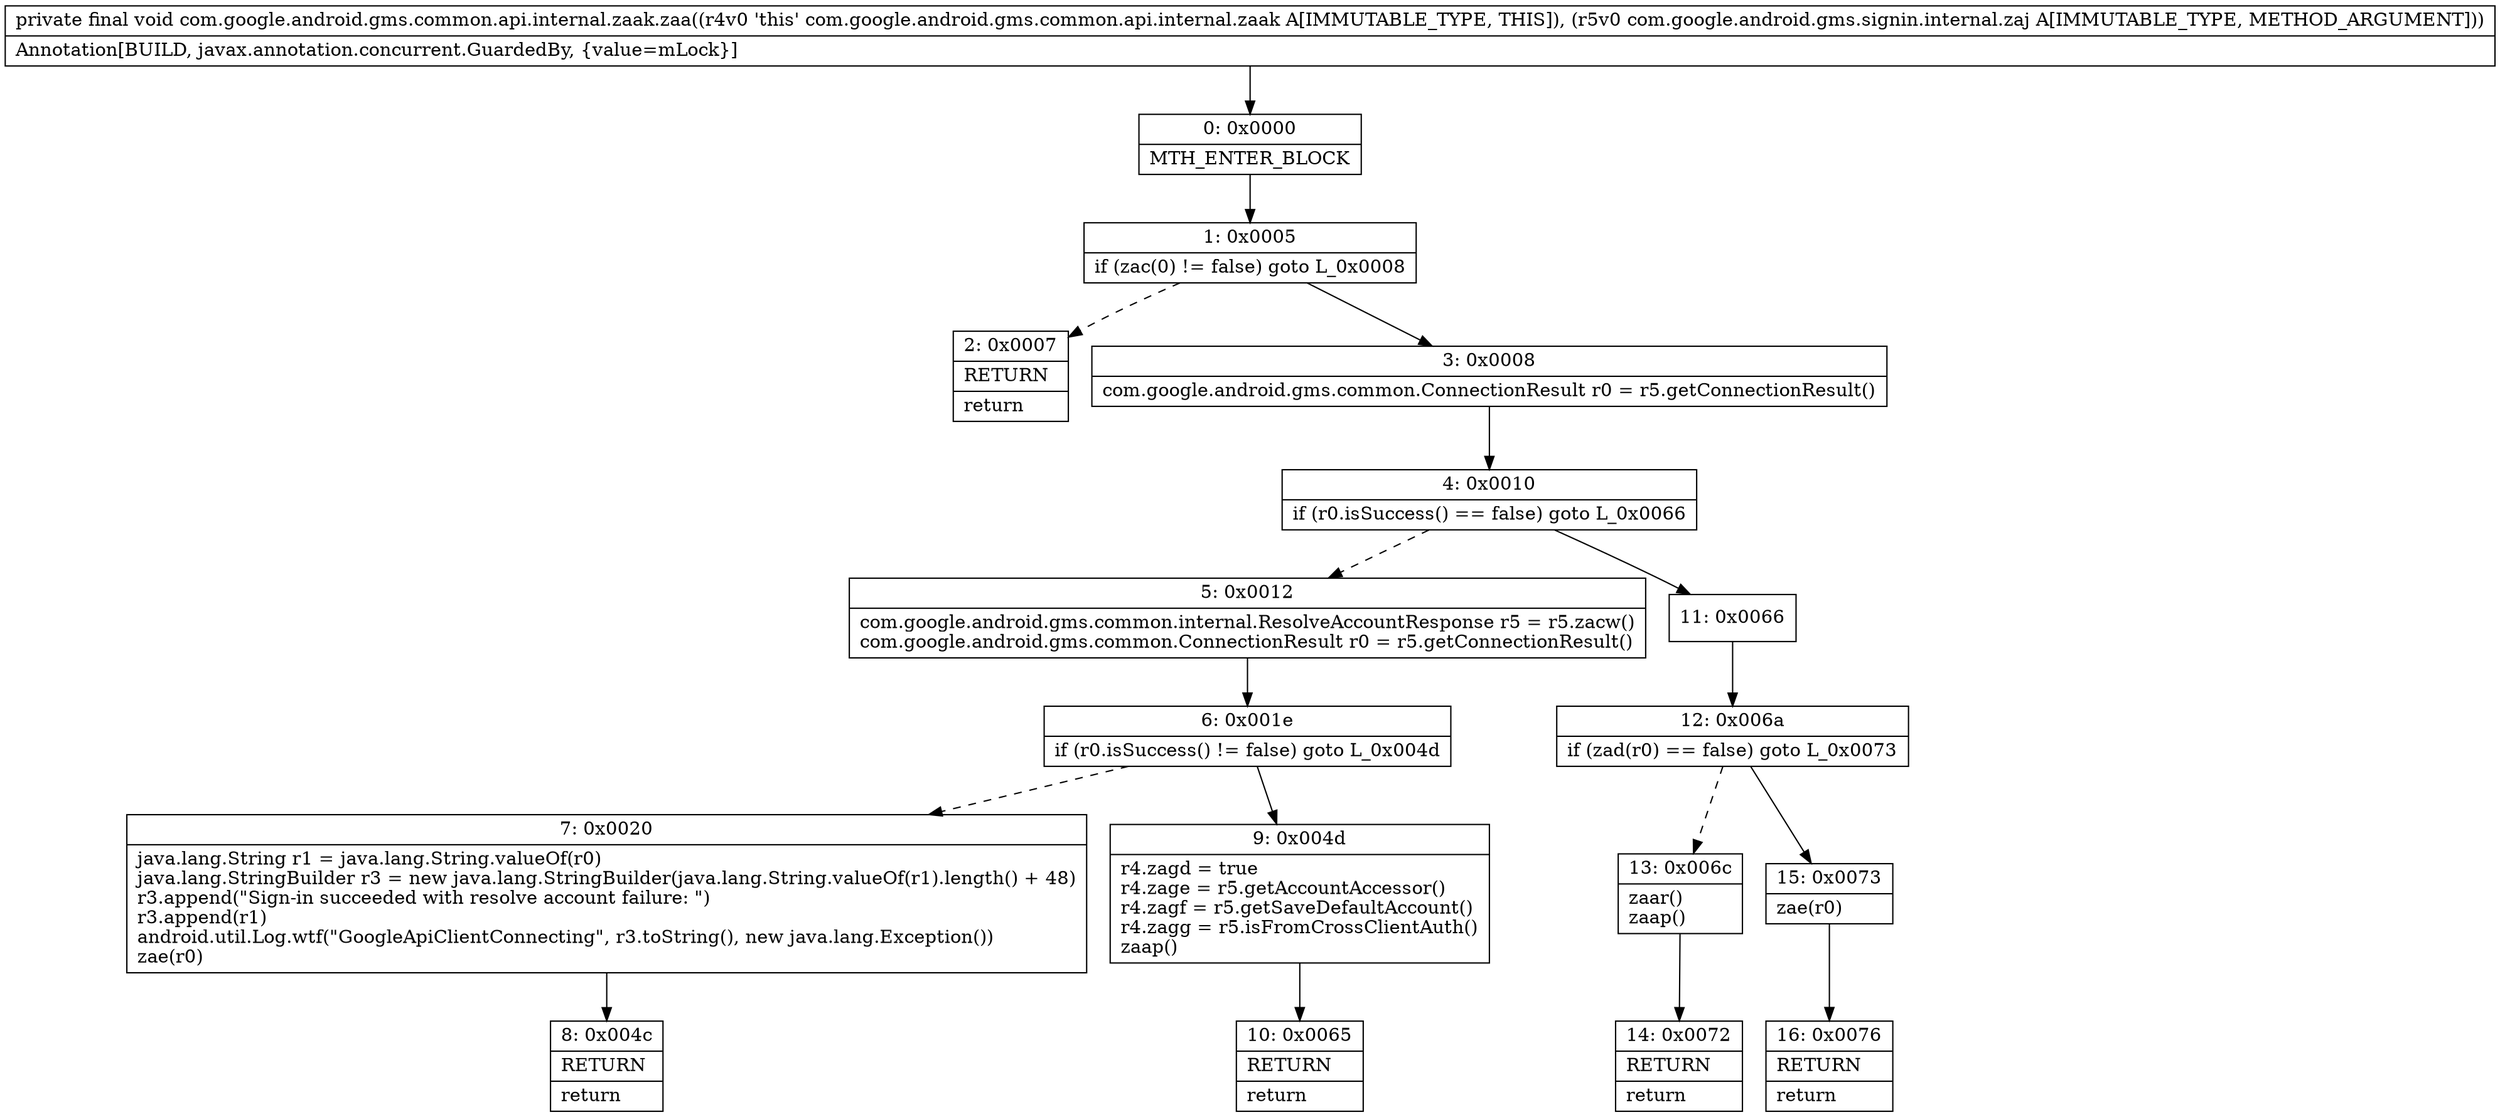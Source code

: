 digraph "CFG forcom.google.android.gms.common.api.internal.zaak.zaa(Lcom\/google\/android\/gms\/signin\/internal\/zaj;)V" {
Node_0 [shape=record,label="{0\:\ 0x0000|MTH_ENTER_BLOCK\l}"];
Node_1 [shape=record,label="{1\:\ 0x0005|if (zac(0) != false) goto L_0x0008\l}"];
Node_2 [shape=record,label="{2\:\ 0x0007|RETURN\l|return\l}"];
Node_3 [shape=record,label="{3\:\ 0x0008|com.google.android.gms.common.ConnectionResult r0 = r5.getConnectionResult()\l}"];
Node_4 [shape=record,label="{4\:\ 0x0010|if (r0.isSuccess() == false) goto L_0x0066\l}"];
Node_5 [shape=record,label="{5\:\ 0x0012|com.google.android.gms.common.internal.ResolveAccountResponse r5 = r5.zacw()\lcom.google.android.gms.common.ConnectionResult r0 = r5.getConnectionResult()\l}"];
Node_6 [shape=record,label="{6\:\ 0x001e|if (r0.isSuccess() != false) goto L_0x004d\l}"];
Node_7 [shape=record,label="{7\:\ 0x0020|java.lang.String r1 = java.lang.String.valueOf(r0)\ljava.lang.StringBuilder r3 = new java.lang.StringBuilder(java.lang.String.valueOf(r1).length() + 48)\lr3.append(\"Sign\-in succeeded with resolve account failure: \")\lr3.append(r1)\landroid.util.Log.wtf(\"GoogleApiClientConnecting\", r3.toString(), new java.lang.Exception())\lzae(r0)\l}"];
Node_8 [shape=record,label="{8\:\ 0x004c|RETURN\l|return\l}"];
Node_9 [shape=record,label="{9\:\ 0x004d|r4.zagd = true\lr4.zage = r5.getAccountAccessor()\lr4.zagf = r5.getSaveDefaultAccount()\lr4.zagg = r5.isFromCrossClientAuth()\lzaap()\l}"];
Node_10 [shape=record,label="{10\:\ 0x0065|RETURN\l|return\l}"];
Node_11 [shape=record,label="{11\:\ 0x0066}"];
Node_12 [shape=record,label="{12\:\ 0x006a|if (zad(r0) == false) goto L_0x0073\l}"];
Node_13 [shape=record,label="{13\:\ 0x006c|zaar()\lzaap()\l}"];
Node_14 [shape=record,label="{14\:\ 0x0072|RETURN\l|return\l}"];
Node_15 [shape=record,label="{15\:\ 0x0073|zae(r0)\l}"];
Node_16 [shape=record,label="{16\:\ 0x0076|RETURN\l|return\l}"];
MethodNode[shape=record,label="{private final void com.google.android.gms.common.api.internal.zaak.zaa((r4v0 'this' com.google.android.gms.common.api.internal.zaak A[IMMUTABLE_TYPE, THIS]), (r5v0 com.google.android.gms.signin.internal.zaj A[IMMUTABLE_TYPE, METHOD_ARGUMENT]))  | Annotation[BUILD, javax.annotation.concurrent.GuardedBy, \{value=mLock\}]\l}"];
MethodNode -> Node_0;
Node_0 -> Node_1;
Node_1 -> Node_2[style=dashed];
Node_1 -> Node_3;
Node_3 -> Node_4;
Node_4 -> Node_5[style=dashed];
Node_4 -> Node_11;
Node_5 -> Node_6;
Node_6 -> Node_7[style=dashed];
Node_6 -> Node_9;
Node_7 -> Node_8;
Node_9 -> Node_10;
Node_11 -> Node_12;
Node_12 -> Node_13[style=dashed];
Node_12 -> Node_15;
Node_13 -> Node_14;
Node_15 -> Node_16;
}

